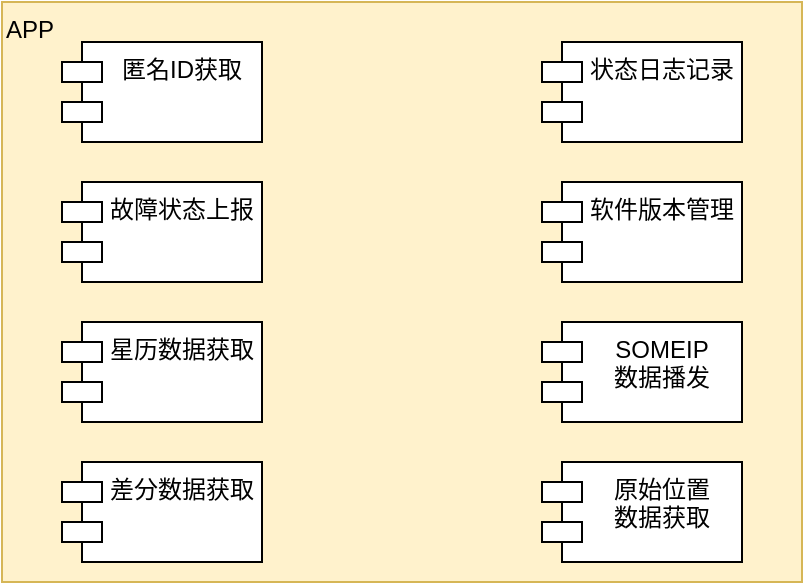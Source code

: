 <mxfile version="17.2.5" type="github">
  <diagram id="l90hVm1JFMAIZHZQJ23w" name="Page-1">
    <mxGraphModel dx="462" dy="705" grid="1" gridSize="10" guides="1" tooltips="1" connect="1" arrows="1" fold="1" page="1" pageScale="1" pageWidth="827" pageHeight="1169" math="0" shadow="0">
      <root>
        <mxCell id="0" />
        <mxCell id="1" parent="0" />
        <mxCell id="jZZAz-tsIxhrAJHtpjlg-1" value="" style="group" vertex="1" connectable="0" parent="1">
          <mxGeometry x="960" y="280" width="400" height="290" as="geometry" />
        </mxCell>
        <mxCell id="jZZAz-tsIxhrAJHtpjlg-2" value="APP" style="rounded=0;whiteSpace=wrap;html=1;align=left;verticalAlign=top;fillColor=#fff2cc;strokeColor=#d6b656;" vertex="1" parent="jZZAz-tsIxhrAJHtpjlg-1">
          <mxGeometry width="400" height="290" as="geometry" />
        </mxCell>
        <mxCell id="jZZAz-tsIxhrAJHtpjlg-3" value="软件版本管理" style="shape=module;align=left;spacingLeft=20;align=center;verticalAlign=top;" vertex="1" parent="jZZAz-tsIxhrAJHtpjlg-1">
          <mxGeometry x="270" y="90" width="100" height="50" as="geometry" />
        </mxCell>
        <mxCell id="jZZAz-tsIxhrAJHtpjlg-4" value="匿名ID获取" style="shape=module;align=left;spacingLeft=20;align=center;verticalAlign=top;" vertex="1" parent="jZZAz-tsIxhrAJHtpjlg-1">
          <mxGeometry x="30" y="20" width="100" height="50" as="geometry" />
        </mxCell>
        <mxCell id="jZZAz-tsIxhrAJHtpjlg-5" value="星历数据获取" style="shape=module;align=left;spacingLeft=20;align=center;verticalAlign=top;" vertex="1" parent="jZZAz-tsIxhrAJHtpjlg-1">
          <mxGeometry x="30" y="160" width="100" height="50" as="geometry" />
        </mxCell>
        <mxCell id="jZZAz-tsIxhrAJHtpjlg-6" value="差分数据获取" style="shape=module;align=left;spacingLeft=20;align=center;verticalAlign=top;" vertex="1" parent="jZZAz-tsIxhrAJHtpjlg-1">
          <mxGeometry x="30" y="230" width="100" height="50" as="geometry" />
        </mxCell>
        <mxCell id="jZZAz-tsIxhrAJHtpjlg-7" value="故障状态上报" style="shape=module;align=left;spacingLeft=20;align=center;verticalAlign=top;" vertex="1" parent="jZZAz-tsIxhrAJHtpjlg-1">
          <mxGeometry x="30" y="90" width="100" height="50" as="geometry" />
        </mxCell>
        <mxCell id="jZZAz-tsIxhrAJHtpjlg-8" value="状态日志记录" style="shape=module;align=left;spacingLeft=20;align=center;verticalAlign=top;" vertex="1" parent="jZZAz-tsIxhrAJHtpjlg-1">
          <mxGeometry x="270" y="20" width="100" height="50" as="geometry" />
        </mxCell>
        <mxCell id="jZZAz-tsIxhrAJHtpjlg-9" value="原始位置&#xa;数据获取" style="shape=module;align=left;spacingLeft=20;align=center;verticalAlign=top;" vertex="1" parent="jZZAz-tsIxhrAJHtpjlg-1">
          <mxGeometry x="270" y="230" width="100" height="50" as="geometry" />
        </mxCell>
        <mxCell id="jZZAz-tsIxhrAJHtpjlg-10" value="SOMEIP&#xa;数据播发" style="shape=module;align=left;spacingLeft=20;align=center;verticalAlign=top;" vertex="1" parent="jZZAz-tsIxhrAJHtpjlg-1">
          <mxGeometry x="270" y="160" width="100" height="50" as="geometry" />
        </mxCell>
      </root>
    </mxGraphModel>
  </diagram>
</mxfile>
